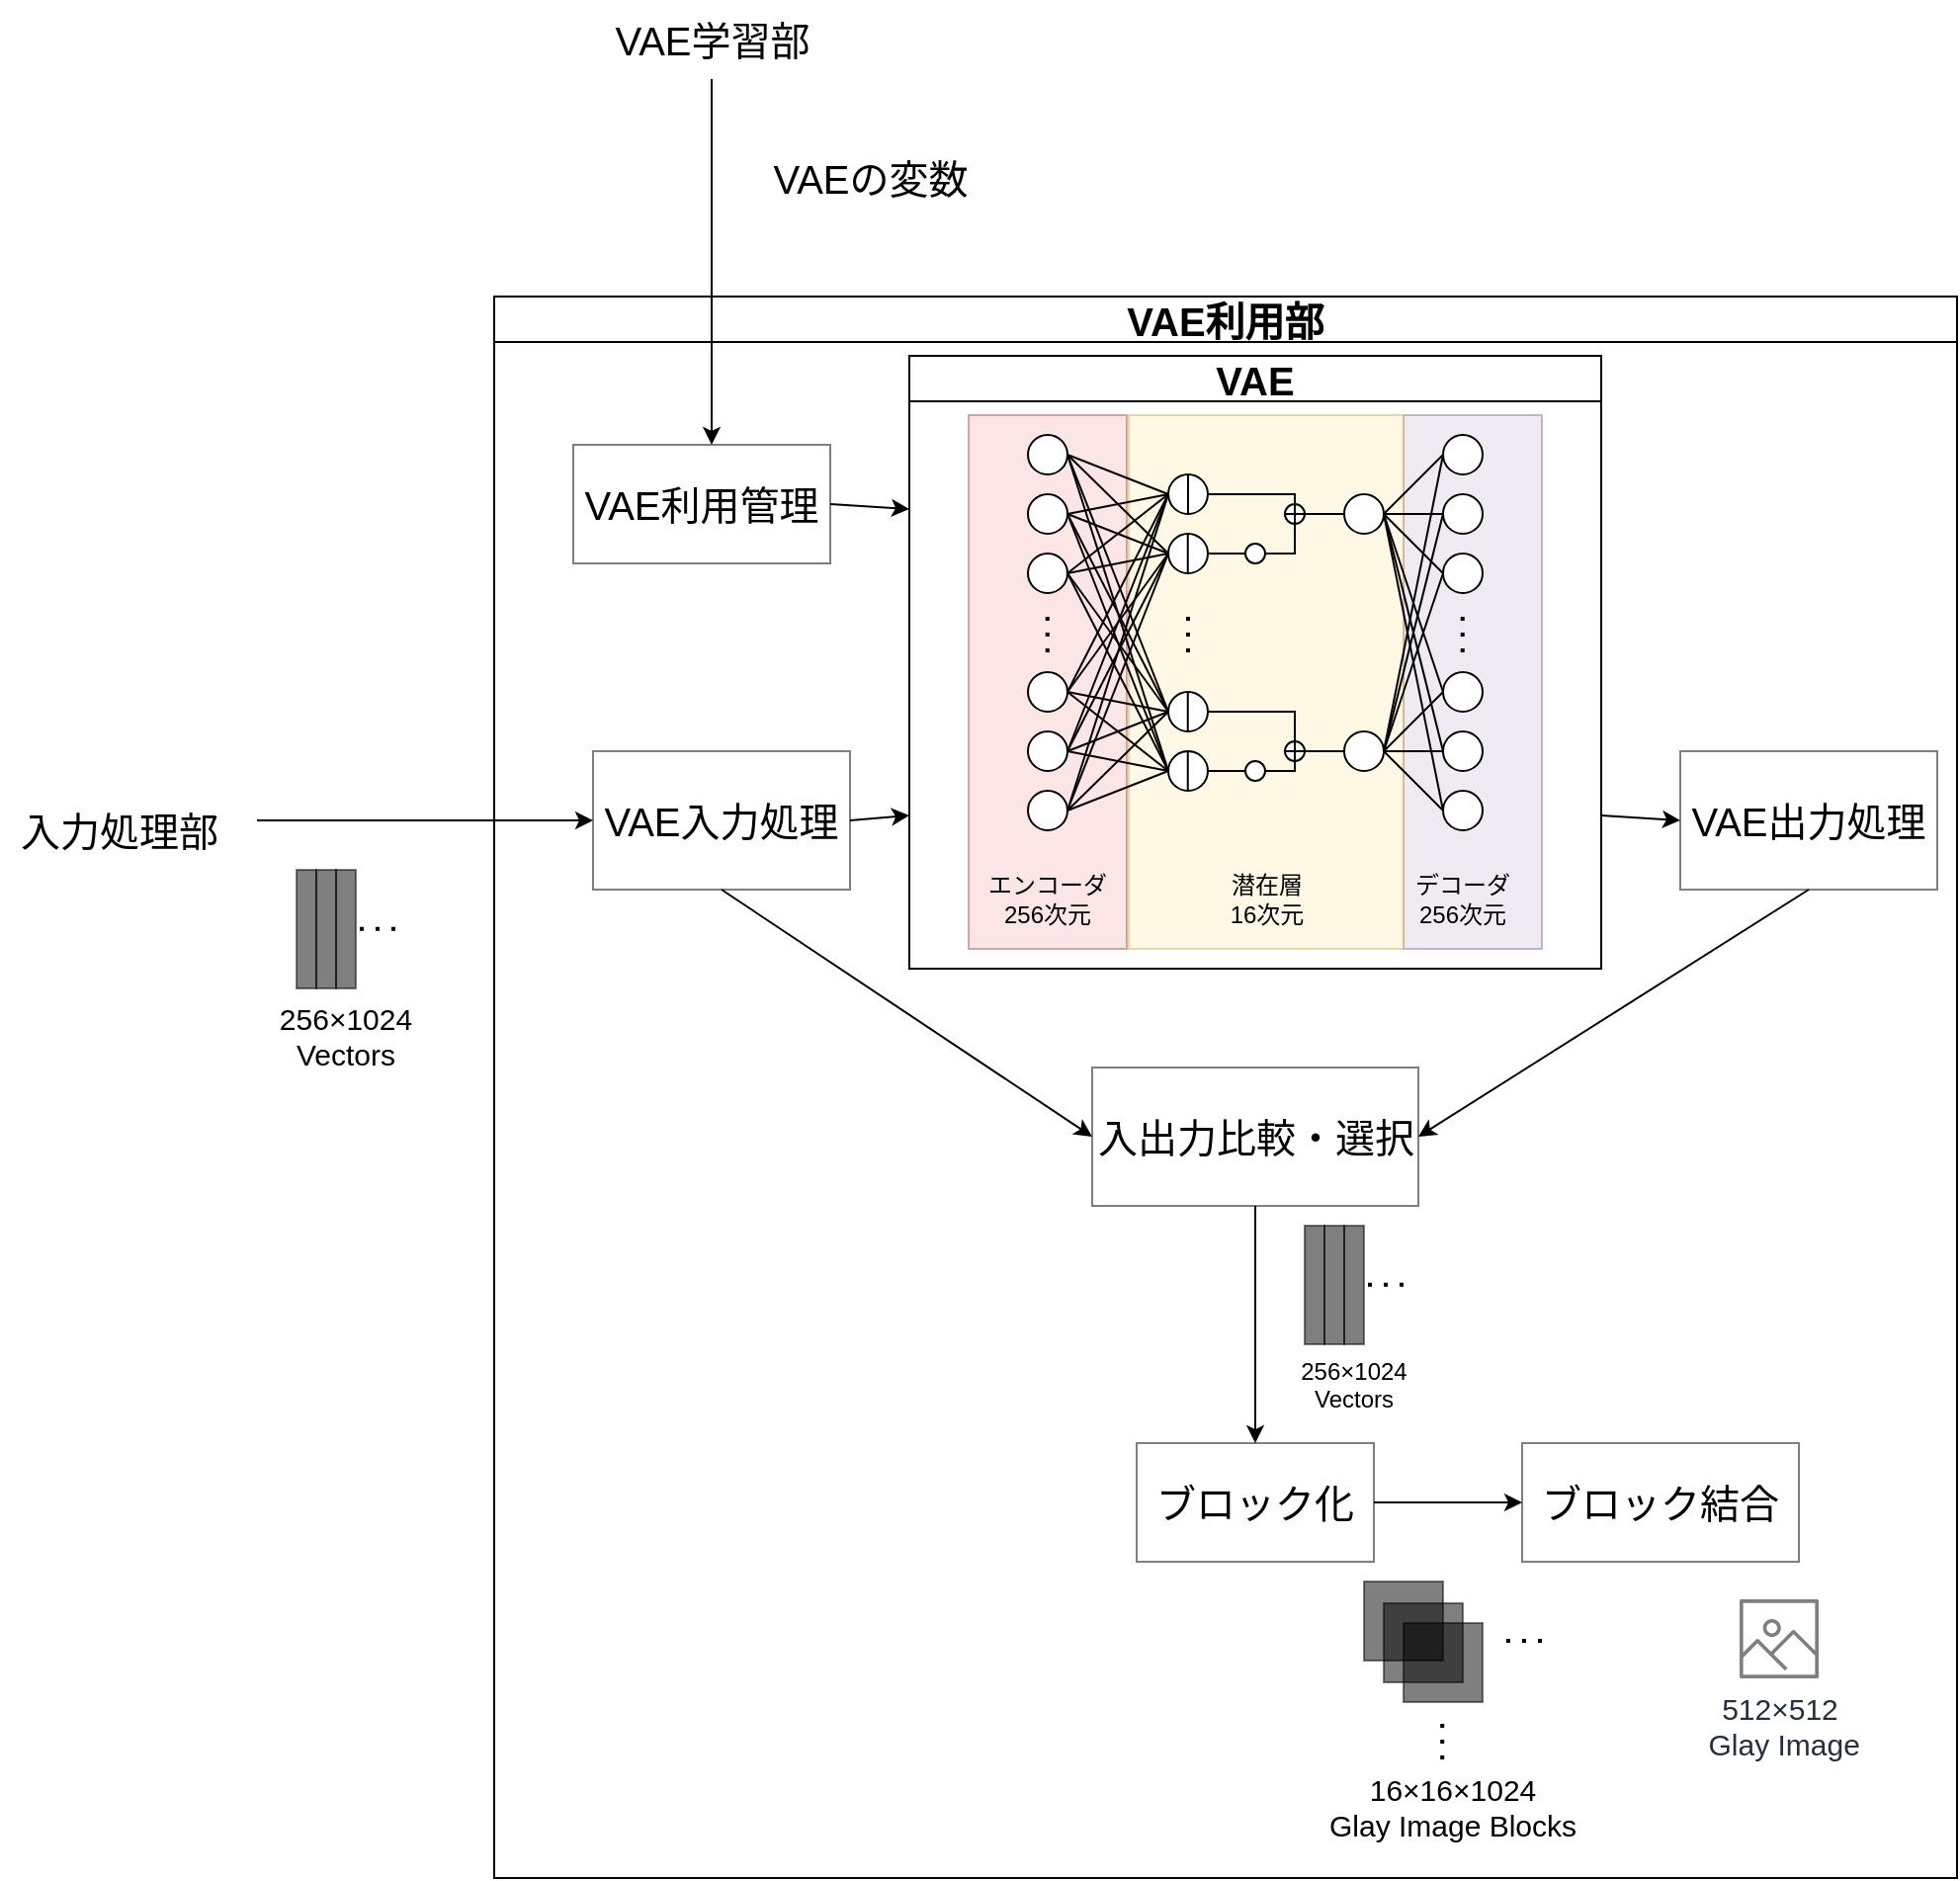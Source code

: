 <mxfile>
    <diagram id="_xjDTmjIsEmHdev9a_SE" name="ページ1">
        <mxGraphModel dx="766" dy="571" grid="1" gridSize="10" guides="1" tooltips="1" connect="1" arrows="1" fold="1" page="1" pageScale="1" pageWidth="827" pageHeight="1169" math="0" shadow="0">
            <root>
                <mxCell id="0"/>
                <mxCell id="1" parent="0"/>
                <mxCell id="236" value="&lt;font style=&quot;font-size: 20px;&quot;&gt;VAE利用部&lt;/font&gt;" style="swimlane;whiteSpace=wrap;html=1;rounded=0;startSize=23;" parent="1" vertex="1">
                    <mxGeometry x="970" y="510" width="740" height="800" as="geometry">
                        <mxRectangle x="970" y="510" width="100" height="30" as="alternateBounds"/>
                    </mxGeometry>
                </mxCell>
                <mxCell id="357" style="edgeStyle=none;html=1;exitX=1;exitY=0.75;exitDx=0;exitDy=0;entryX=0;entryY=0.5;entryDx=0;entryDy=0;startArrow=none;startFill=0;endArrow=classic;endFill=1;" parent="236" source="237" target="323" edge="1">
                    <mxGeometry relative="1" as="geometry"/>
                </mxCell>
                <mxCell id="237" value="&lt;font style=&quot;font-size: 20px;&quot;&gt;VAE&lt;/font&gt;" style="swimlane;whiteSpace=wrap;html=1;rounded=0;" parent="236" vertex="1">
                    <mxGeometry x="210" y="30" width="350" height="310" as="geometry"/>
                </mxCell>
                <mxCell id="238" value="" style="rounded=0;whiteSpace=wrap;html=1;fillColor=#e1d5e7;strokeColor=#9673a6;opacity=50;" parent="237" vertex="1">
                    <mxGeometry x="250" y="30" width="70" height="270" as="geometry"/>
                </mxCell>
                <mxCell id="239" value="" style="rounded=0;whiteSpace=wrap;html=1;fillColor=#f8cecc;strokeColor=#b85450;opacity=50;" parent="237" vertex="1">
                    <mxGeometry x="30" y="30" width="80" height="270" as="geometry"/>
                </mxCell>
                <mxCell id="240" value="" style="rounded=0;whiteSpace=wrap;html=1;fillColor=#fff2cc;strokeColor=#d6b656;gradientColor=none;opacity=50;" parent="237" vertex="1">
                    <mxGeometry x="111" y="30" width="139" height="270" as="geometry"/>
                </mxCell>
                <mxCell id="241" style="edgeStyle=none;html=1;exitX=1;exitY=0.5;exitDx=0;exitDy=0;entryX=0;entryY=0.5;entryDx=0;entryDy=0;endArrow=none;endFill=0;rounded=0;" parent="237" source="245" target="290" edge="1">
                    <mxGeometry relative="1" as="geometry"/>
                </mxCell>
                <mxCell id="242" style="edgeStyle=none;html=1;exitX=1;exitY=0.5;exitDx=0;exitDy=0;entryX=0;entryY=0.5;entryDx=0;entryDy=0;endArrow=none;endFill=0;rounded=0;" parent="237" source="245" target="287" edge="1">
                    <mxGeometry relative="1" as="geometry"/>
                </mxCell>
                <mxCell id="243" style="edgeStyle=none;html=1;exitX=1;exitY=0.5;exitDx=0;exitDy=0;entryX=0;entryY=0.5;entryDx=0;entryDy=0;endArrow=none;endFill=0;rounded=0;" parent="237" source="245" target="284" edge="1">
                    <mxGeometry relative="1" as="geometry"/>
                </mxCell>
                <mxCell id="244" style="edgeStyle=none;html=1;exitX=1;exitY=0.5;exitDx=0;exitDy=0;entryX=0;entryY=0.5;entryDx=0;entryDy=0;endArrow=none;endFill=0;rounded=0;" parent="237" source="245" target="281" edge="1">
                    <mxGeometry relative="1" as="geometry"/>
                </mxCell>
                <mxCell id="245" value="" style="ellipse;whiteSpace=wrap;html=1;aspect=fixed;rounded=0;" parent="237" vertex="1">
                    <mxGeometry x="60" y="40" width="20" height="20" as="geometry"/>
                </mxCell>
                <mxCell id="246" style="edgeStyle=none;html=1;exitX=1;exitY=0.5;exitDx=0;exitDy=0;entryX=0;entryY=0.5;entryDx=0;entryDy=0;endArrow=none;endFill=0;rounded=0;" parent="237" source="250" target="290" edge="1">
                    <mxGeometry relative="1" as="geometry"/>
                </mxCell>
                <mxCell id="247" style="edgeStyle=none;html=1;exitX=1;exitY=0.5;exitDx=0;exitDy=0;entryX=0;entryY=0.5;entryDx=0;entryDy=0;endArrow=none;endFill=0;rounded=0;" parent="237" source="250" target="287" edge="1">
                    <mxGeometry relative="1" as="geometry"/>
                </mxCell>
                <mxCell id="248" style="edgeStyle=none;html=1;exitX=1;exitY=0.5;exitDx=0;exitDy=0;entryX=0;entryY=0.5;entryDx=0;entryDy=0;endArrow=none;endFill=0;rounded=0;" parent="237" source="250" target="284" edge="1">
                    <mxGeometry relative="1" as="geometry"/>
                </mxCell>
                <mxCell id="249" style="edgeStyle=none;html=1;exitX=1;exitY=0.5;exitDx=0;exitDy=0;entryX=0;entryY=0.5;entryDx=0;entryDy=0;endArrow=none;endFill=0;rounded=0;" parent="237" source="250" target="281" edge="1">
                    <mxGeometry relative="1" as="geometry"/>
                </mxCell>
                <mxCell id="250" value="" style="ellipse;whiteSpace=wrap;html=1;aspect=fixed;rounded=0;" parent="237" vertex="1">
                    <mxGeometry x="60" y="70" width="20" height="20" as="geometry"/>
                </mxCell>
                <mxCell id="251" style="edgeStyle=none;html=1;exitX=1;exitY=0.5;exitDx=0;exitDy=0;entryX=0;entryY=0.5;entryDx=0;entryDy=0;endArrow=none;endFill=0;rounded=0;" parent="237" source="255" target="290" edge="1">
                    <mxGeometry relative="1" as="geometry"/>
                </mxCell>
                <mxCell id="252" style="edgeStyle=none;html=1;exitX=1;exitY=0.5;exitDx=0;exitDy=0;entryX=0;entryY=0.5;entryDx=0;entryDy=0;endArrow=none;endFill=0;rounded=0;" parent="237" source="255" target="287" edge="1">
                    <mxGeometry relative="1" as="geometry"/>
                </mxCell>
                <mxCell id="253" style="edgeStyle=none;html=1;exitX=1;exitY=0.5;exitDx=0;exitDy=0;entryX=0;entryY=0.5;entryDx=0;entryDy=0;endArrow=none;endFill=0;rounded=0;" parent="237" source="255" target="284" edge="1">
                    <mxGeometry relative="1" as="geometry"/>
                </mxCell>
                <mxCell id="254" style="edgeStyle=none;html=1;exitX=1;exitY=0.5;exitDx=0;exitDy=0;entryX=0;entryY=0.5;entryDx=0;entryDy=0;endArrow=none;endFill=0;rounded=0;" parent="237" source="255" target="281" edge="1">
                    <mxGeometry relative="1" as="geometry"/>
                </mxCell>
                <mxCell id="255" value="" style="ellipse;whiteSpace=wrap;html=1;aspect=fixed;rounded=0;" parent="237" vertex="1">
                    <mxGeometry x="60" y="100" width="20" height="20" as="geometry"/>
                </mxCell>
                <mxCell id="256" style="edgeStyle=none;html=1;exitX=1;exitY=0.5;exitDx=0;exitDy=0;entryX=0;entryY=0.5;entryDx=0;entryDy=0;endArrow=none;endFill=0;rounded=0;" parent="237" source="260" target="290" edge="1">
                    <mxGeometry relative="1" as="geometry"/>
                </mxCell>
                <mxCell id="257" style="edgeStyle=none;html=1;exitX=1;exitY=0.5;exitDx=0;exitDy=0;entryX=0;entryY=0.5;entryDx=0;entryDy=0;endArrow=none;endFill=0;rounded=0;" parent="237" source="260" target="287" edge="1">
                    <mxGeometry relative="1" as="geometry"/>
                </mxCell>
                <mxCell id="258" style="edgeStyle=none;html=1;exitX=1;exitY=0.5;exitDx=0;exitDy=0;entryX=0;entryY=0.5;entryDx=0;entryDy=0;endArrow=none;endFill=0;rounded=0;" parent="237" source="260" target="284" edge="1">
                    <mxGeometry relative="1" as="geometry"/>
                </mxCell>
                <mxCell id="259" style="edgeStyle=none;html=1;exitX=1;exitY=0.5;exitDx=0;exitDy=0;entryX=0;entryY=0.5;entryDx=0;entryDy=0;endArrow=none;endFill=0;rounded=0;" parent="237" source="260" target="281" edge="1">
                    <mxGeometry relative="1" as="geometry"/>
                </mxCell>
                <mxCell id="260" value="" style="ellipse;whiteSpace=wrap;html=1;aspect=fixed;rounded=0;" parent="237" vertex="1">
                    <mxGeometry x="60" y="160" width="20" height="20" as="geometry"/>
                </mxCell>
                <mxCell id="261" style="edgeStyle=none;html=1;exitX=1;exitY=0.5;exitDx=0;exitDy=0;entryX=0;entryY=0.5;entryDx=0;entryDy=0;endArrow=none;endFill=0;rounded=0;" parent="237" source="265" target="290" edge="1">
                    <mxGeometry relative="1" as="geometry"/>
                </mxCell>
                <mxCell id="262" style="edgeStyle=none;html=1;exitX=1;exitY=0.5;exitDx=0;exitDy=0;entryX=0;entryY=0.5;entryDx=0;entryDy=0;endArrow=none;endFill=0;rounded=0;" parent="237" source="265" target="287" edge="1">
                    <mxGeometry relative="1" as="geometry"/>
                </mxCell>
                <mxCell id="263" style="edgeStyle=none;html=1;exitX=1;exitY=0.5;exitDx=0;exitDy=0;entryX=0;entryY=0.5;entryDx=0;entryDy=0;endArrow=none;endFill=0;rounded=0;" parent="237" source="265" target="284" edge="1">
                    <mxGeometry relative="1" as="geometry"/>
                </mxCell>
                <mxCell id="264" style="edgeStyle=none;html=1;exitX=1;exitY=0.5;exitDx=0;exitDy=0;entryX=0;entryY=0.5;entryDx=0;entryDy=0;endArrow=none;endFill=0;rounded=0;" parent="237" source="265" target="281" edge="1">
                    <mxGeometry relative="1" as="geometry"/>
                </mxCell>
                <mxCell id="265" value="" style="ellipse;whiteSpace=wrap;html=1;aspect=fixed;rounded=0;" parent="237" vertex="1">
                    <mxGeometry x="60" y="190" width="20" height="20" as="geometry"/>
                </mxCell>
                <mxCell id="266" style="edgeStyle=none;html=1;exitX=1;exitY=0.5;exitDx=0;exitDy=0;entryX=0;entryY=0.5;entryDx=0;entryDy=0;endArrow=none;endFill=0;rounded=0;" parent="237" source="270" target="290" edge="1">
                    <mxGeometry relative="1" as="geometry"/>
                </mxCell>
                <mxCell id="267" style="edgeStyle=none;html=1;exitX=1;exitY=0.5;exitDx=0;exitDy=0;entryX=0;entryY=0.5;entryDx=0;entryDy=0;endArrow=none;endFill=0;rounded=0;" parent="237" source="270" target="287" edge="1">
                    <mxGeometry relative="1" as="geometry"/>
                </mxCell>
                <mxCell id="268" style="edgeStyle=none;html=1;exitX=1;exitY=0.5;exitDx=0;exitDy=0;entryX=0;entryY=0.5;entryDx=0;entryDy=0;endArrow=none;endFill=0;rounded=0;" parent="237" source="270" target="284" edge="1">
                    <mxGeometry relative="1" as="geometry"/>
                </mxCell>
                <mxCell id="269" style="edgeStyle=none;html=1;exitX=1;exitY=0.5;exitDx=0;exitDy=0;entryX=0;entryY=0.5;entryDx=0;entryDy=0;endArrow=none;endFill=0;rounded=0;" parent="237" source="270" target="281" edge="1">
                    <mxGeometry relative="1" as="geometry"/>
                </mxCell>
                <mxCell id="270" value="" style="ellipse;whiteSpace=wrap;html=1;aspect=fixed;rounded=0;" parent="237" vertex="1">
                    <mxGeometry x="60" y="220" width="20" height="20" as="geometry"/>
                </mxCell>
                <mxCell id="271" value="" style="ellipse;whiteSpace=wrap;html=1;aspect=fixed;rounded=0;" parent="237" vertex="1">
                    <mxGeometry x="270" y="40" width="20" height="20" as="geometry"/>
                </mxCell>
                <mxCell id="272" value="" style="ellipse;whiteSpace=wrap;html=1;aspect=fixed;rounded=0;" parent="237" vertex="1">
                    <mxGeometry x="270" y="70" width="20" height="20" as="geometry"/>
                </mxCell>
                <mxCell id="273" value="" style="ellipse;whiteSpace=wrap;html=1;aspect=fixed;rounded=0;" parent="237" vertex="1">
                    <mxGeometry x="270" y="100" width="20" height="20" as="geometry"/>
                </mxCell>
                <mxCell id="274" value="" style="ellipse;whiteSpace=wrap;html=1;aspect=fixed;rounded=0;" parent="237" vertex="1">
                    <mxGeometry x="270" y="160" width="20" height="20" as="geometry"/>
                </mxCell>
                <mxCell id="275" value="" style="ellipse;whiteSpace=wrap;html=1;aspect=fixed;rounded=0;" parent="237" vertex="1">
                    <mxGeometry x="270" y="190" width="20" height="20" as="geometry"/>
                </mxCell>
                <mxCell id="276" value="" style="ellipse;whiteSpace=wrap;html=1;aspect=fixed;rounded=0;" parent="237" vertex="1">
                    <mxGeometry x="270" y="220" width="20" height="20" as="geometry"/>
                </mxCell>
                <mxCell id="277" value="エンコーダ&lt;br&gt;256次元" style="text;html=1;strokeColor=none;fillColor=none;align=center;verticalAlign=middle;whiteSpace=wrap;rounded=0;" parent="237" vertex="1">
                    <mxGeometry x="20" y="260" width="100" height="30" as="geometry"/>
                </mxCell>
                <mxCell id="278" value="潜在層&lt;br&gt;16次元" style="text;html=1;strokeColor=none;fillColor=none;align=center;verticalAlign=middle;whiteSpace=wrap;rounded=0;" parent="237" vertex="1">
                    <mxGeometry x="131" y="260" width="100" height="30" as="geometry"/>
                </mxCell>
                <mxCell id="279" value="デコーダ&lt;br&gt;256次元" style="text;html=1;strokeColor=none;fillColor=none;align=center;verticalAlign=middle;whiteSpace=wrap;rounded=0;" parent="237" vertex="1">
                    <mxGeometry x="230" y="260" width="100" height="30" as="geometry"/>
                </mxCell>
                <mxCell id="280" value="" style="group;rounded=0;" parent="237" vertex="1" connectable="0">
                    <mxGeometry x="131" y="200" width="20" height="20" as="geometry"/>
                </mxCell>
                <mxCell id="281" value="" style="ellipse;whiteSpace=wrap;html=1;aspect=fixed;rounded=0;" parent="280" vertex="1">
                    <mxGeometry width="20" height="20" as="geometry"/>
                </mxCell>
                <mxCell id="282" value="" style="endArrow=none;html=1;entryX=0.5;entryY=0;entryDx=0;entryDy=0;exitX=0.5;exitY=1;exitDx=0;exitDy=0;rounded=0;" parent="280" edge="1">
                    <mxGeometry width="50" height="50" relative="1" as="geometry">
                        <mxPoint x="9.88" y="20" as="sourcePoint"/>
                        <mxPoint x="9.88" as="targetPoint"/>
                    </mxGeometry>
                </mxCell>
                <mxCell id="283" value="" style="group;rounded=0;" parent="237" vertex="1" connectable="0">
                    <mxGeometry x="131" y="170" width="20" height="20" as="geometry"/>
                </mxCell>
                <mxCell id="284" value="" style="ellipse;whiteSpace=wrap;html=1;aspect=fixed;rounded=0;" parent="283" vertex="1">
                    <mxGeometry width="20" height="20" as="geometry"/>
                </mxCell>
                <mxCell id="285" value="" style="endArrow=none;html=1;entryX=0.5;entryY=0;entryDx=0;entryDy=0;exitX=0.5;exitY=1;exitDx=0;exitDy=0;rounded=0;" parent="283" edge="1">
                    <mxGeometry width="50" height="50" relative="1" as="geometry">
                        <mxPoint x="9.88" y="20" as="sourcePoint"/>
                        <mxPoint x="9.88" as="targetPoint"/>
                    </mxGeometry>
                </mxCell>
                <mxCell id="286" value="" style="group;rounded=0;" parent="237" vertex="1" connectable="0">
                    <mxGeometry x="131" y="90" width="20" height="20" as="geometry"/>
                </mxCell>
                <mxCell id="287" value="" style="ellipse;whiteSpace=wrap;html=1;aspect=fixed;rounded=0;" parent="286" vertex="1">
                    <mxGeometry width="20" height="20" as="geometry"/>
                </mxCell>
                <mxCell id="288" value="" style="endArrow=none;html=1;entryX=0.5;entryY=0;entryDx=0;entryDy=0;exitX=0.5;exitY=1;exitDx=0;exitDy=0;rounded=0;" parent="286" edge="1">
                    <mxGeometry width="50" height="50" relative="1" as="geometry">
                        <mxPoint x="9.88" y="20" as="sourcePoint"/>
                        <mxPoint x="9.88" as="targetPoint"/>
                    </mxGeometry>
                </mxCell>
                <mxCell id="289" value="" style="group;rounded=0;" parent="237" vertex="1" connectable="0">
                    <mxGeometry x="131" y="60" width="20" height="20" as="geometry"/>
                </mxCell>
                <mxCell id="290" value="" style="ellipse;whiteSpace=wrap;html=1;aspect=fixed;rounded=0;" parent="289" vertex="1">
                    <mxGeometry width="20" height="20" as="geometry"/>
                </mxCell>
                <mxCell id="291" value="" style="endArrow=none;html=1;entryX=0.5;entryY=0;entryDx=0;entryDy=0;exitX=0.5;exitY=1;exitDx=0;exitDy=0;rounded=0;" parent="289" source="290" target="290" edge="1">
                    <mxGeometry width="50" height="50" relative="1" as="geometry">
                        <mxPoint x="29" y="100" as="sourcePoint"/>
                        <mxPoint x="79" y="50" as="targetPoint"/>
                    </mxGeometry>
                </mxCell>
                <mxCell id="292" style="edgeStyle=orthogonalEdgeStyle;rounded=0;html=1;exitX=1;exitY=0.5;exitDx=0;exitDy=0;entryX=0.5;entryY=1;entryDx=0;entryDy=0;entryPerimeter=0;endArrow=none;endFill=0;" parent="237" source="293" target="313" edge="1">
                    <mxGeometry relative="1" as="geometry"/>
                </mxCell>
                <mxCell id="293" value="" style="ellipse;whiteSpace=wrap;html=1;aspect=fixed;rounded=0;" parent="237" vertex="1">
                    <mxGeometry x="170" y="95" width="10" height="10" as="geometry"/>
                </mxCell>
                <mxCell id="294" style="edgeStyle=orthogonalEdgeStyle;rounded=0;html=1;exitX=1;exitY=0.5;exitDx=0;exitDy=0;entryX=0.5;entryY=1;entryDx=0;entryDy=0;entryPerimeter=0;endArrow=none;endFill=0;" parent="237" source="295" target="315" edge="1">
                    <mxGeometry relative="1" as="geometry"/>
                </mxCell>
                <mxCell id="295" value="" style="ellipse;whiteSpace=wrap;html=1;aspect=fixed;rounded=0;" parent="237" vertex="1">
                    <mxGeometry x="170" y="205" width="10" height="10" as="geometry"/>
                </mxCell>
                <mxCell id="296" value="" style="endArrow=none;dashed=1;html=1;dashPattern=1 3;strokeWidth=2;rounded=0;" parent="237" edge="1">
                    <mxGeometry width="50" height="50" relative="1" as="geometry">
                        <mxPoint x="141" y="150" as="sourcePoint"/>
                        <mxPoint x="141" y="130" as="targetPoint"/>
                    </mxGeometry>
                </mxCell>
                <mxCell id="297" style="edgeStyle=none;html=1;exitX=1;exitY=0.5;exitDx=0;exitDy=0;entryX=0;entryY=0.5;entryDx=0;entryDy=0;endArrow=none;endFill=0;" parent="237" source="303" target="271" edge="1">
                    <mxGeometry relative="1" as="geometry"/>
                </mxCell>
                <mxCell id="298" style="edgeStyle=none;html=1;exitX=1;exitY=0.5;exitDx=0;exitDy=0;entryX=0;entryY=0.5;entryDx=0;entryDy=0;endArrow=none;endFill=0;" parent="237" source="303" target="272" edge="1">
                    <mxGeometry relative="1" as="geometry"/>
                </mxCell>
                <mxCell id="299" style="edgeStyle=none;html=1;exitX=1;exitY=0.5;exitDx=0;exitDy=0;entryX=0;entryY=0.5;entryDx=0;entryDy=0;endArrow=none;endFill=0;" parent="237" source="303" target="273" edge="1">
                    <mxGeometry relative="1" as="geometry"/>
                </mxCell>
                <mxCell id="300" style="edgeStyle=none;html=1;exitX=1;exitY=0.5;exitDx=0;exitDy=0;entryX=0;entryY=0.5;entryDx=0;entryDy=0;endArrow=none;endFill=0;" parent="237" source="303" target="274" edge="1">
                    <mxGeometry relative="1" as="geometry"/>
                </mxCell>
                <mxCell id="301" style="edgeStyle=none;html=1;exitX=1;exitY=0.5;exitDx=0;exitDy=0;entryX=0;entryY=0.5;entryDx=0;entryDy=0;endArrow=none;endFill=0;" parent="237" source="303" target="275" edge="1">
                    <mxGeometry relative="1" as="geometry"/>
                </mxCell>
                <mxCell id="302" style="edgeStyle=none;html=1;exitX=1;exitY=0.5;exitDx=0;exitDy=0;entryX=0;entryY=0.5;entryDx=0;entryDy=0;endArrow=none;endFill=0;" parent="237" source="303" target="276" edge="1">
                    <mxGeometry relative="1" as="geometry"/>
                </mxCell>
                <mxCell id="303" value="" style="ellipse;whiteSpace=wrap;html=1;aspect=fixed;rounded=0;" parent="237" vertex="1">
                    <mxGeometry x="220" y="70" width="20" height="20" as="geometry"/>
                </mxCell>
                <mxCell id="304" style="edgeStyle=none;html=1;exitX=1;exitY=0.5;exitDx=0;exitDy=0;entryX=0;entryY=0.5;entryDx=0;entryDy=0;endArrow=none;endFill=0;" parent="237" source="309" target="272" edge="1">
                    <mxGeometry relative="1" as="geometry"/>
                </mxCell>
                <mxCell id="305" style="edgeStyle=none;html=1;exitX=1;exitY=0.5;exitDx=0;exitDy=0;entryX=0;entryY=0.5;entryDx=0;entryDy=0;endArrow=none;endFill=0;" parent="237" source="309" target="273" edge="1">
                    <mxGeometry relative="1" as="geometry"/>
                </mxCell>
                <mxCell id="306" style="edgeStyle=none;html=1;exitX=1;exitY=0.5;exitDx=0;exitDy=0;entryX=0;entryY=0.5;entryDx=0;entryDy=0;endArrow=none;endFill=0;" parent="237" source="309" target="274" edge="1">
                    <mxGeometry relative="1" as="geometry"/>
                </mxCell>
                <mxCell id="307" style="edgeStyle=none;html=1;exitX=1;exitY=0.5;exitDx=0;exitDy=0;entryX=0;entryY=0.5;entryDx=0;entryDy=0;endArrow=none;endFill=0;" parent="237" source="309" target="275" edge="1">
                    <mxGeometry relative="1" as="geometry"/>
                </mxCell>
                <mxCell id="308" style="edgeStyle=none;html=1;exitX=1;exitY=0.5;exitDx=0;exitDy=0;entryX=0;entryY=0.5;entryDx=0;entryDy=0;endArrow=none;endFill=0;" parent="237" source="309" target="276" edge="1">
                    <mxGeometry relative="1" as="geometry"/>
                </mxCell>
                <mxCell id="309" value="" style="ellipse;whiteSpace=wrap;html=1;aspect=fixed;rounded=0;" parent="237" vertex="1">
                    <mxGeometry x="220" y="190" width="20" height="20" as="geometry"/>
                </mxCell>
                <mxCell id="310" value="" style="endArrow=none;dashed=1;html=1;dashPattern=1 3;strokeWidth=2;rounded=0;" parent="237" edge="1">
                    <mxGeometry width="50" height="50" relative="1" as="geometry">
                        <mxPoint x="69.87" y="150" as="sourcePoint"/>
                        <mxPoint x="69.87" y="130" as="targetPoint"/>
                    </mxGeometry>
                </mxCell>
                <mxCell id="311" value="" style="endArrow=none;dashed=1;html=1;dashPattern=1 3;strokeWidth=2;rounded=0;" parent="237" edge="1">
                    <mxGeometry width="50" height="50" relative="1" as="geometry">
                        <mxPoint x="279.87" y="150" as="sourcePoint"/>
                        <mxPoint x="279.87" y="130" as="targetPoint"/>
                    </mxGeometry>
                </mxCell>
                <mxCell id="312" style="edgeStyle=orthogonalEdgeStyle;rounded=0;html=1;exitX=1;exitY=0.5;exitDx=0;exitDy=0;exitPerimeter=0;entryX=0;entryY=0.5;entryDx=0;entryDy=0;endArrow=none;endFill=0;" parent="237" source="313" target="303" edge="1">
                    <mxGeometry relative="1" as="geometry"/>
                </mxCell>
                <mxCell id="313" value="" style="verticalLabelPosition=bottom;verticalAlign=top;html=1;shape=mxgraph.flowchart.summing_function;rounded=0;" parent="237" vertex="1">
                    <mxGeometry x="190" y="75" width="10" height="10" as="geometry"/>
                </mxCell>
                <mxCell id="314" style="edgeStyle=orthogonalEdgeStyle;rounded=0;html=1;exitX=1;exitY=0.5;exitDx=0;exitDy=0;exitPerimeter=0;entryX=0;entryY=0.5;entryDx=0;entryDy=0;endArrow=none;endFill=0;" parent="237" source="315" target="309" edge="1">
                    <mxGeometry relative="1" as="geometry"/>
                </mxCell>
                <mxCell id="315" value="" style="verticalLabelPosition=bottom;verticalAlign=top;html=1;shape=mxgraph.flowchart.summing_function;rounded=0;" parent="237" vertex="1">
                    <mxGeometry x="190" y="195" width="10" height="10" as="geometry"/>
                </mxCell>
                <mxCell id="316" style="html=1;exitX=1;exitY=0.5;exitDx=0;exitDy=0;entryX=0.5;entryY=0;entryDx=0;entryDy=0;entryPerimeter=0;endArrow=none;endFill=0;rounded=0;edgeStyle=orthogonalEdgeStyle;" parent="237" source="290" target="313" edge="1">
                    <mxGeometry relative="1" as="geometry">
                        <Array as="points">
                            <mxPoint x="195" y="70"/>
                        </Array>
                    </mxGeometry>
                </mxCell>
                <mxCell id="317" style="edgeStyle=orthogonalEdgeStyle;rounded=0;html=1;exitX=1;exitY=0.5;exitDx=0;exitDy=0;entryX=0;entryY=0.5;entryDx=0;entryDy=0;endArrow=none;endFill=0;" parent="237" source="287" target="293" edge="1">
                    <mxGeometry relative="1" as="geometry"/>
                </mxCell>
                <mxCell id="318" style="edgeStyle=orthogonalEdgeStyle;rounded=0;html=1;exitX=1;exitY=0.5;exitDx=0;exitDy=0;entryX=0.5;entryY=0;entryDx=0;entryDy=0;entryPerimeter=0;endArrow=none;endFill=0;" parent="237" source="284" target="315" edge="1">
                    <mxGeometry relative="1" as="geometry"/>
                </mxCell>
                <mxCell id="319" style="edgeStyle=orthogonalEdgeStyle;rounded=0;html=1;exitX=1;exitY=0.5;exitDx=0;exitDy=0;entryX=0;entryY=0.5;entryDx=0;entryDy=0;endArrow=none;endFill=0;" parent="237" source="281" target="295" edge="1">
                    <mxGeometry relative="1" as="geometry"/>
                </mxCell>
                <mxCell id="320" style="html=1;exitX=1;exitY=0.5;exitDx=0;exitDy=0;endArrow=none;endFill=0;entryX=0;entryY=0.5;entryDx=0;entryDy=0;" parent="237" source="309" target="271" edge="1">
                    <mxGeometry relative="1" as="geometry">
                        <mxPoint x="260" y="150.0" as="targetPoint"/>
                    </mxGeometry>
                </mxCell>
                <mxCell id="358" style="edgeStyle=none;html=1;exitX=0.5;exitY=1;exitDx=0;exitDy=0;entryX=0;entryY=0.5;entryDx=0;entryDy=0;startArrow=none;startFill=0;endArrow=classic;endFill=1;" parent="236" source="321" target="324" edge="1">
                    <mxGeometry relative="1" as="geometry"/>
                </mxCell>
                <mxCell id="321" value="&lt;font style=&quot;font-size: 20px;&quot;&gt;VAE入力処理&lt;/font&gt;" style="rounded=0;whiteSpace=wrap;html=1;fillColor=none;gradientColor=none;opacity=50;" parent="236" vertex="1">
                    <mxGeometry x="50" y="230" width="130" height="70" as="geometry"/>
                </mxCell>
                <mxCell id="355" style="edgeStyle=none;html=1;exitX=1;exitY=0.5;exitDx=0;exitDy=0;entryX=0;entryY=0.25;entryDx=0;entryDy=0;startArrow=none;startFill=0;endArrow=classic;endFill=1;" parent="236" source="322" target="237" edge="1">
                    <mxGeometry relative="1" as="geometry"/>
                </mxCell>
                <mxCell id="322" value="&lt;font style=&quot;font-size: 20px;&quot;&gt;VAE利用管理&lt;/font&gt;" style="rounded=0;whiteSpace=wrap;html=1;fillColor=none;gradientColor=none;opacity=50;" parent="236" vertex="1">
                    <mxGeometry x="40" y="75" width="130" height="60" as="geometry"/>
                </mxCell>
                <mxCell id="359" style="edgeStyle=none;html=1;exitX=0.5;exitY=1;exitDx=0;exitDy=0;entryX=1;entryY=0.5;entryDx=0;entryDy=0;startArrow=none;startFill=0;endArrow=classic;endFill=1;" parent="236" source="323" target="324" edge="1">
                    <mxGeometry relative="1" as="geometry"/>
                </mxCell>
                <mxCell id="323" value="&lt;font style=&quot;font-size: 20px;&quot;&gt;VAE出力処理&lt;/font&gt;" style="rounded=0;whiteSpace=wrap;html=1;fillColor=none;gradientColor=none;opacity=50;" parent="236" vertex="1">
                    <mxGeometry x="600" y="230" width="130" height="70" as="geometry"/>
                </mxCell>
                <mxCell id="360" style="edgeStyle=none;html=1;exitX=0.5;exitY=1;exitDx=0;exitDy=0;entryX=0.5;entryY=0;entryDx=0;entryDy=0;startArrow=none;startFill=0;endArrow=classic;endFill=1;" parent="236" source="324" target="325" edge="1">
                    <mxGeometry relative="1" as="geometry"/>
                </mxCell>
                <mxCell id="324" value="&lt;font style=&quot;font-size: 20px;&quot;&gt;入出力比較・選択&lt;/font&gt;" style="rounded=0;whiteSpace=wrap;html=1;fillColor=none;gradientColor=none;opacity=50;" parent="236" vertex="1">
                    <mxGeometry x="302.5" y="390" width="165" height="70" as="geometry"/>
                </mxCell>
                <mxCell id="325" value="&lt;font style=&quot;font-size: 20px;&quot;&gt;ブロック化&lt;/font&gt;" style="rounded=0;whiteSpace=wrap;html=1;fillColor=none;gradientColor=none;opacity=50;" parent="236" vertex="1">
                    <mxGeometry x="325" y="580" width="120" height="60" as="geometry"/>
                </mxCell>
                <mxCell id="326" value="&lt;font style=&quot;font-size: 20px;&quot;&gt;ブロック結合&lt;/font&gt;" style="rounded=0;whiteSpace=wrap;html=1;fillColor=none;gradientColor=none;opacity=50;" parent="236" vertex="1">
                    <mxGeometry x="520" y="580" width="140" height="60" as="geometry"/>
                </mxCell>
                <mxCell id="356" style="edgeStyle=none;html=1;exitX=1;exitY=0.5;exitDx=0;exitDy=0;startArrow=none;startFill=0;endArrow=classic;endFill=1;entryX=0;entryY=0.75;entryDx=0;entryDy=0;" parent="236" source="321" target="237" edge="1">
                    <mxGeometry relative="1" as="geometry">
                        <mxPoint x="210" y="240" as="targetPoint"/>
                    </mxGeometry>
                </mxCell>
                <mxCell id="372" value="&lt;font style=&quot;font-size: 15px;&quot;&gt;512×512&lt;/font&gt;&lt;br&gt;&lt;font style=&quot;font-size: 15px;&quot;&gt;&amp;nbsp;Glay Image&lt;/font&gt;" style="sketch=0;outlineConnect=0;fontColor=#232F3E;gradientColor=none;fillColor=#000000;strokeColor=none;dashed=0;verticalLabelPosition=bottom;verticalAlign=top;align=center;html=1;fontSize=12;fontStyle=0;aspect=fixed;pointerEvents=1;shape=mxgraph.aws4.container_registry_image;opacity=50;" parent="236" vertex="1">
                    <mxGeometry x="630" y="659" width="40" height="40" as="geometry"/>
                </mxCell>
                <mxCell id="373" value="256×1024&#10;Vectors" style="group;labelPosition=center;verticalLabelPosition=bottom;align=center;verticalAlign=top;" parent="236" vertex="1" connectable="0">
                    <mxGeometry x="410" y="470" width="50" height="60" as="geometry"/>
                </mxCell>
                <mxCell id="374" value="" style="endArrow=none;dashed=1;html=1;dashPattern=1 3;strokeWidth=2;rounded=0;" parent="373" edge="1">
                    <mxGeometry width="50" height="50" relative="1" as="geometry">
                        <mxPoint x="50" y="29.84" as="sourcePoint"/>
                        <mxPoint x="30" y="29.84" as="targetPoint"/>
                    </mxGeometry>
                </mxCell>
                <mxCell id="375" value="" style="rounded=0;whiteSpace=wrap;html=1;fillColor=#000000;gradientColor=none;opacity=50;container=0;" parent="373" vertex="1">
                    <mxGeometry x="10" width="10" height="60" as="geometry"/>
                </mxCell>
                <mxCell id="376" value="" style="rounded=0;whiteSpace=wrap;html=1;fillColor=#000000;gradientColor=none;opacity=50;container=0;" parent="373" vertex="1">
                    <mxGeometry width="10" height="60" as="geometry"/>
                </mxCell>
                <mxCell id="377" value="" style="rounded=0;whiteSpace=wrap;html=1;fillColor=#000000;gradientColor=none;opacity=50;container=0;" parent="373" vertex="1">
                    <mxGeometry x="20" width="10" height="60" as="geometry"/>
                </mxCell>
                <mxCell id="361" style="edgeStyle=none;html=1;exitX=1;exitY=0.5;exitDx=0;exitDy=0;entryX=0;entryY=0.5;entryDx=0;entryDy=0;startArrow=none;startFill=0;endArrow=classic;endFill=1;" parent="236" edge="1">
                    <mxGeometry relative="1" as="geometry">
                        <mxPoint x="445" y="610" as="sourcePoint"/>
                        <mxPoint x="520" y="610" as="targetPoint"/>
                    </mxGeometry>
                </mxCell>
                <mxCell id="366" value="16×16×1024&#10;Glay Image Blocks" style="group;labelPosition=center;verticalLabelPosition=bottom;align=center;verticalAlign=top;fontSize=15;" parent="236" vertex="1" connectable="0">
                    <mxGeometry x="440" y="650" width="90" height="90" as="geometry"/>
                </mxCell>
                <mxCell id="367" value="" style="whiteSpace=wrap;html=1;aspect=fixed;fillColor=#000000;gradientColor=none;opacity=50;verticalAlign=top;labelPosition=center;verticalLabelPosition=bottom;align=center;" parent="366" vertex="1">
                    <mxGeometry width="40" height="40" as="geometry"/>
                </mxCell>
                <mxCell id="368" value="" style="endArrow=none;dashed=1;html=1;dashPattern=1 3;strokeWidth=2;rounded=0;" parent="366" edge="1">
                    <mxGeometry width="50" height="50" relative="1" as="geometry">
                        <mxPoint x="90" y="30" as="sourcePoint"/>
                        <mxPoint x="70" y="30" as="targetPoint"/>
                    </mxGeometry>
                </mxCell>
                <mxCell id="369" value="" style="endArrow=none;dashed=1;html=1;dashPattern=1 3;strokeWidth=2;rounded=0;" parent="366" edge="1">
                    <mxGeometry width="50" height="50" relative="1" as="geometry">
                        <mxPoint x="39.6" y="90" as="sourcePoint"/>
                        <mxPoint x="39.6" y="70" as="targetPoint"/>
                    </mxGeometry>
                </mxCell>
                <mxCell id="370" value="" style="whiteSpace=wrap;html=1;aspect=fixed;fillColor=#000000;gradientColor=none;opacity=50;verticalAlign=top;labelPosition=center;verticalLabelPosition=bottom;align=center;" parent="366" vertex="1">
                    <mxGeometry x="10" y="11" width="40" height="40" as="geometry"/>
                </mxCell>
                <mxCell id="371" value="" style="whiteSpace=wrap;html=1;aspect=fixed;fillColor=#000000;gradientColor=none;opacity=50;verticalAlign=top;labelPosition=center;verticalLabelPosition=bottom;align=center;" parent="366" vertex="1">
                    <mxGeometry x="20" y="21" width="40" height="40" as="geometry"/>
                </mxCell>
                <mxCell id="353" style="edgeStyle=none;html=1;entryX=0;entryY=0.5;entryDx=0;entryDy=0;startArrow=none;startFill=0;endArrow=classic;endFill=1;" parent="1" target="321" edge="1">
                    <mxGeometry relative="1" as="geometry">
                        <mxPoint x="850" y="775" as="sourcePoint"/>
                    </mxGeometry>
                </mxCell>
                <mxCell id="354" style="edgeStyle=none;html=1;exitX=0.5;exitY=1;exitDx=0;exitDy=0;entryX=0.5;entryY=0;entryDx=0;entryDy=0;startArrow=none;startFill=0;endArrow=classic;endFill=1;" parent="1" edge="1">
                    <mxGeometry relative="1" as="geometry">
                        <mxPoint x="1080.0" y="400" as="sourcePoint"/>
                        <mxPoint x="1080.0" y="585" as="targetPoint"/>
                    </mxGeometry>
                </mxCell>
                <mxCell id="378" value="&lt;font style=&quot;font-size: 20px;&quot;&gt;VAEの変数&lt;/font&gt;" style="edgeLabel;html=1;align=center;verticalAlign=middle;resizable=0;points=[];" parent="354" vertex="1" connectable="0">
                    <mxGeometry x="-0.177" y="2" relative="1" as="geometry">
                        <mxPoint x="78" y="-26" as="offset"/>
                    </mxGeometry>
                </mxCell>
                <mxCell id="379" value="256×1024&#10;Vectors" style="group;labelPosition=center;verticalLabelPosition=bottom;align=center;verticalAlign=top;fontSize=15;" vertex="1" connectable="0" parent="1">
                    <mxGeometry x="870" y="800" width="50" height="60" as="geometry"/>
                </mxCell>
                <mxCell id="380" value="" style="endArrow=none;dashed=1;html=1;dashPattern=1 3;strokeWidth=2;rounded=0;" edge="1" parent="379">
                    <mxGeometry width="50" height="50" relative="1" as="geometry">
                        <mxPoint x="50" y="29.84" as="sourcePoint"/>
                        <mxPoint x="30" y="29.84" as="targetPoint"/>
                    </mxGeometry>
                </mxCell>
                <mxCell id="381" value="" style="rounded=0;whiteSpace=wrap;html=1;fillColor=#000000;gradientColor=none;opacity=50;container=0;" vertex="1" parent="379">
                    <mxGeometry x="10" width="10" height="60" as="geometry"/>
                </mxCell>
                <mxCell id="382" value="" style="rounded=0;whiteSpace=wrap;html=1;fillColor=#000000;gradientColor=none;opacity=50;container=0;" vertex="1" parent="379">
                    <mxGeometry width="10" height="60" as="geometry"/>
                </mxCell>
                <mxCell id="383" value="" style="rounded=0;whiteSpace=wrap;html=1;fillColor=#000000;gradientColor=none;opacity=50;container=0;" vertex="1" parent="379">
                    <mxGeometry x="20" width="10" height="60" as="geometry"/>
                </mxCell>
                <mxCell id="388" value="&lt;span style=&quot;font-size: 20px;&quot;&gt;VAE学習部&lt;/span&gt;" style="text;html=1;align=center;verticalAlign=middle;resizable=0;points=[];autosize=1;strokeColor=none;fillColor=none;fontSize=15;" vertex="1" parent="1">
                    <mxGeometry x="1020" y="360" width="120" height="40" as="geometry"/>
                </mxCell>
                <mxCell id="391" value="入力処理部" style="text;html=1;align=center;verticalAlign=middle;resizable=0;points=[];autosize=1;strokeColor=none;fillColor=none;fontSize=20;" vertex="1" parent="1">
                    <mxGeometry x="720" y="760" width="120" height="40" as="geometry"/>
                </mxCell>
            </root>
        </mxGraphModel>
    </diagram>
</mxfile>